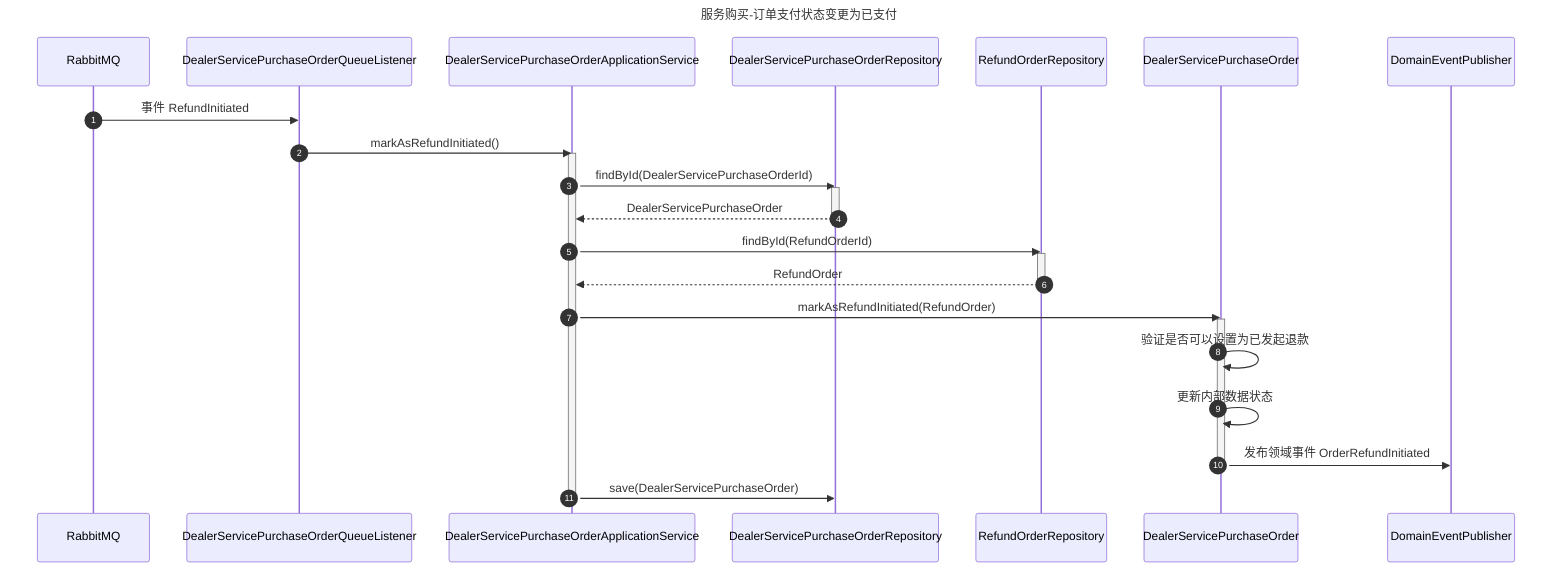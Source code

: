 sequenceDiagram
    title 服务购买-订单支付状态变更为已支付

    autonumber

    participant RabbitMQ

    participant DealerServicePurchaseOrderQueueListener
    participant DealerServicePurchaseOrderApplicationService
    participant DealerServicePurchaseOrderRepository
    participant RefundOrderRepository
    participant DealerServicePurchaseOrder

    participant DomainEventPublisher


    RabbitMQ->>DealerServicePurchaseOrderQueueListener: 事件 RefundInitiated
    DealerServicePurchaseOrderQueueListener->>DealerServicePurchaseOrderApplicationService: markAsRefundInitiated()

    activate DealerServicePurchaseOrderApplicationService

    DealerServicePurchaseOrderApplicationService->>DealerServicePurchaseOrderRepository: findById(DealerServicePurchaseOrderId)
    activate DealerServicePurchaseOrderRepository

    DealerServicePurchaseOrderRepository-->>DealerServicePurchaseOrderApplicationService: DealerServicePurchaseOrder

    deactivate DealerServicePurchaseOrderRepository


    DealerServicePurchaseOrderApplicationService->>RefundOrderRepository: findById(RefundOrderId)
    activate RefundOrderRepository

    RefundOrderRepository-->>DealerServicePurchaseOrderApplicationService: RefundOrder

    deactivate RefundOrderRepository

    DealerServicePurchaseOrderApplicationService->>DealerServicePurchaseOrder: markAsRefundInitiated(RefundOrder)
    activate DealerServicePurchaseOrder


    DealerServicePurchaseOrder->>DealerServicePurchaseOrder: 验证是否可以设置为已发起退款
    DealerServicePurchaseOrder->>DealerServicePurchaseOrder: 更新内部数据状态
    DealerServicePurchaseOrder->>DomainEventPublisher: 发布领域事件 OrderRefundInitiated

    deactivate DealerServicePurchaseOrder
    DealerServicePurchaseOrderApplicationService->>DealerServicePurchaseOrderRepository: save(DealerServicePurchaseOrder)

    deactivate DealerServicePurchaseOrderApplicationService